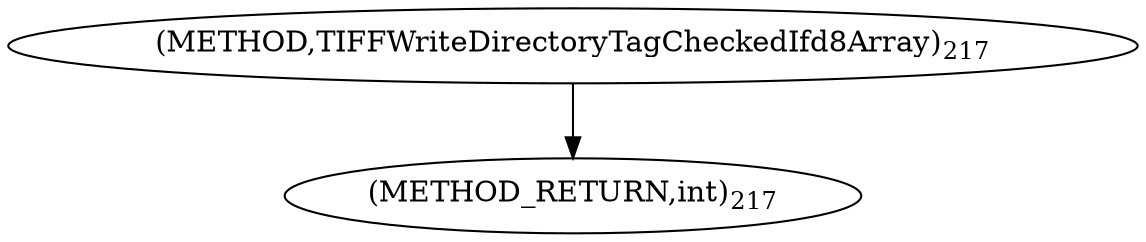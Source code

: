 digraph "TIFFWriteDirectoryTagCheckedIfd8Array" {  
"64364" [label = <(METHOD,TIFFWriteDirectoryTagCheckedIfd8Array)<SUB>217</SUB>> ]
"64371" [label = <(METHOD_RETURN,int)<SUB>217</SUB>> ]
  "64364" -> "64371" 
}
